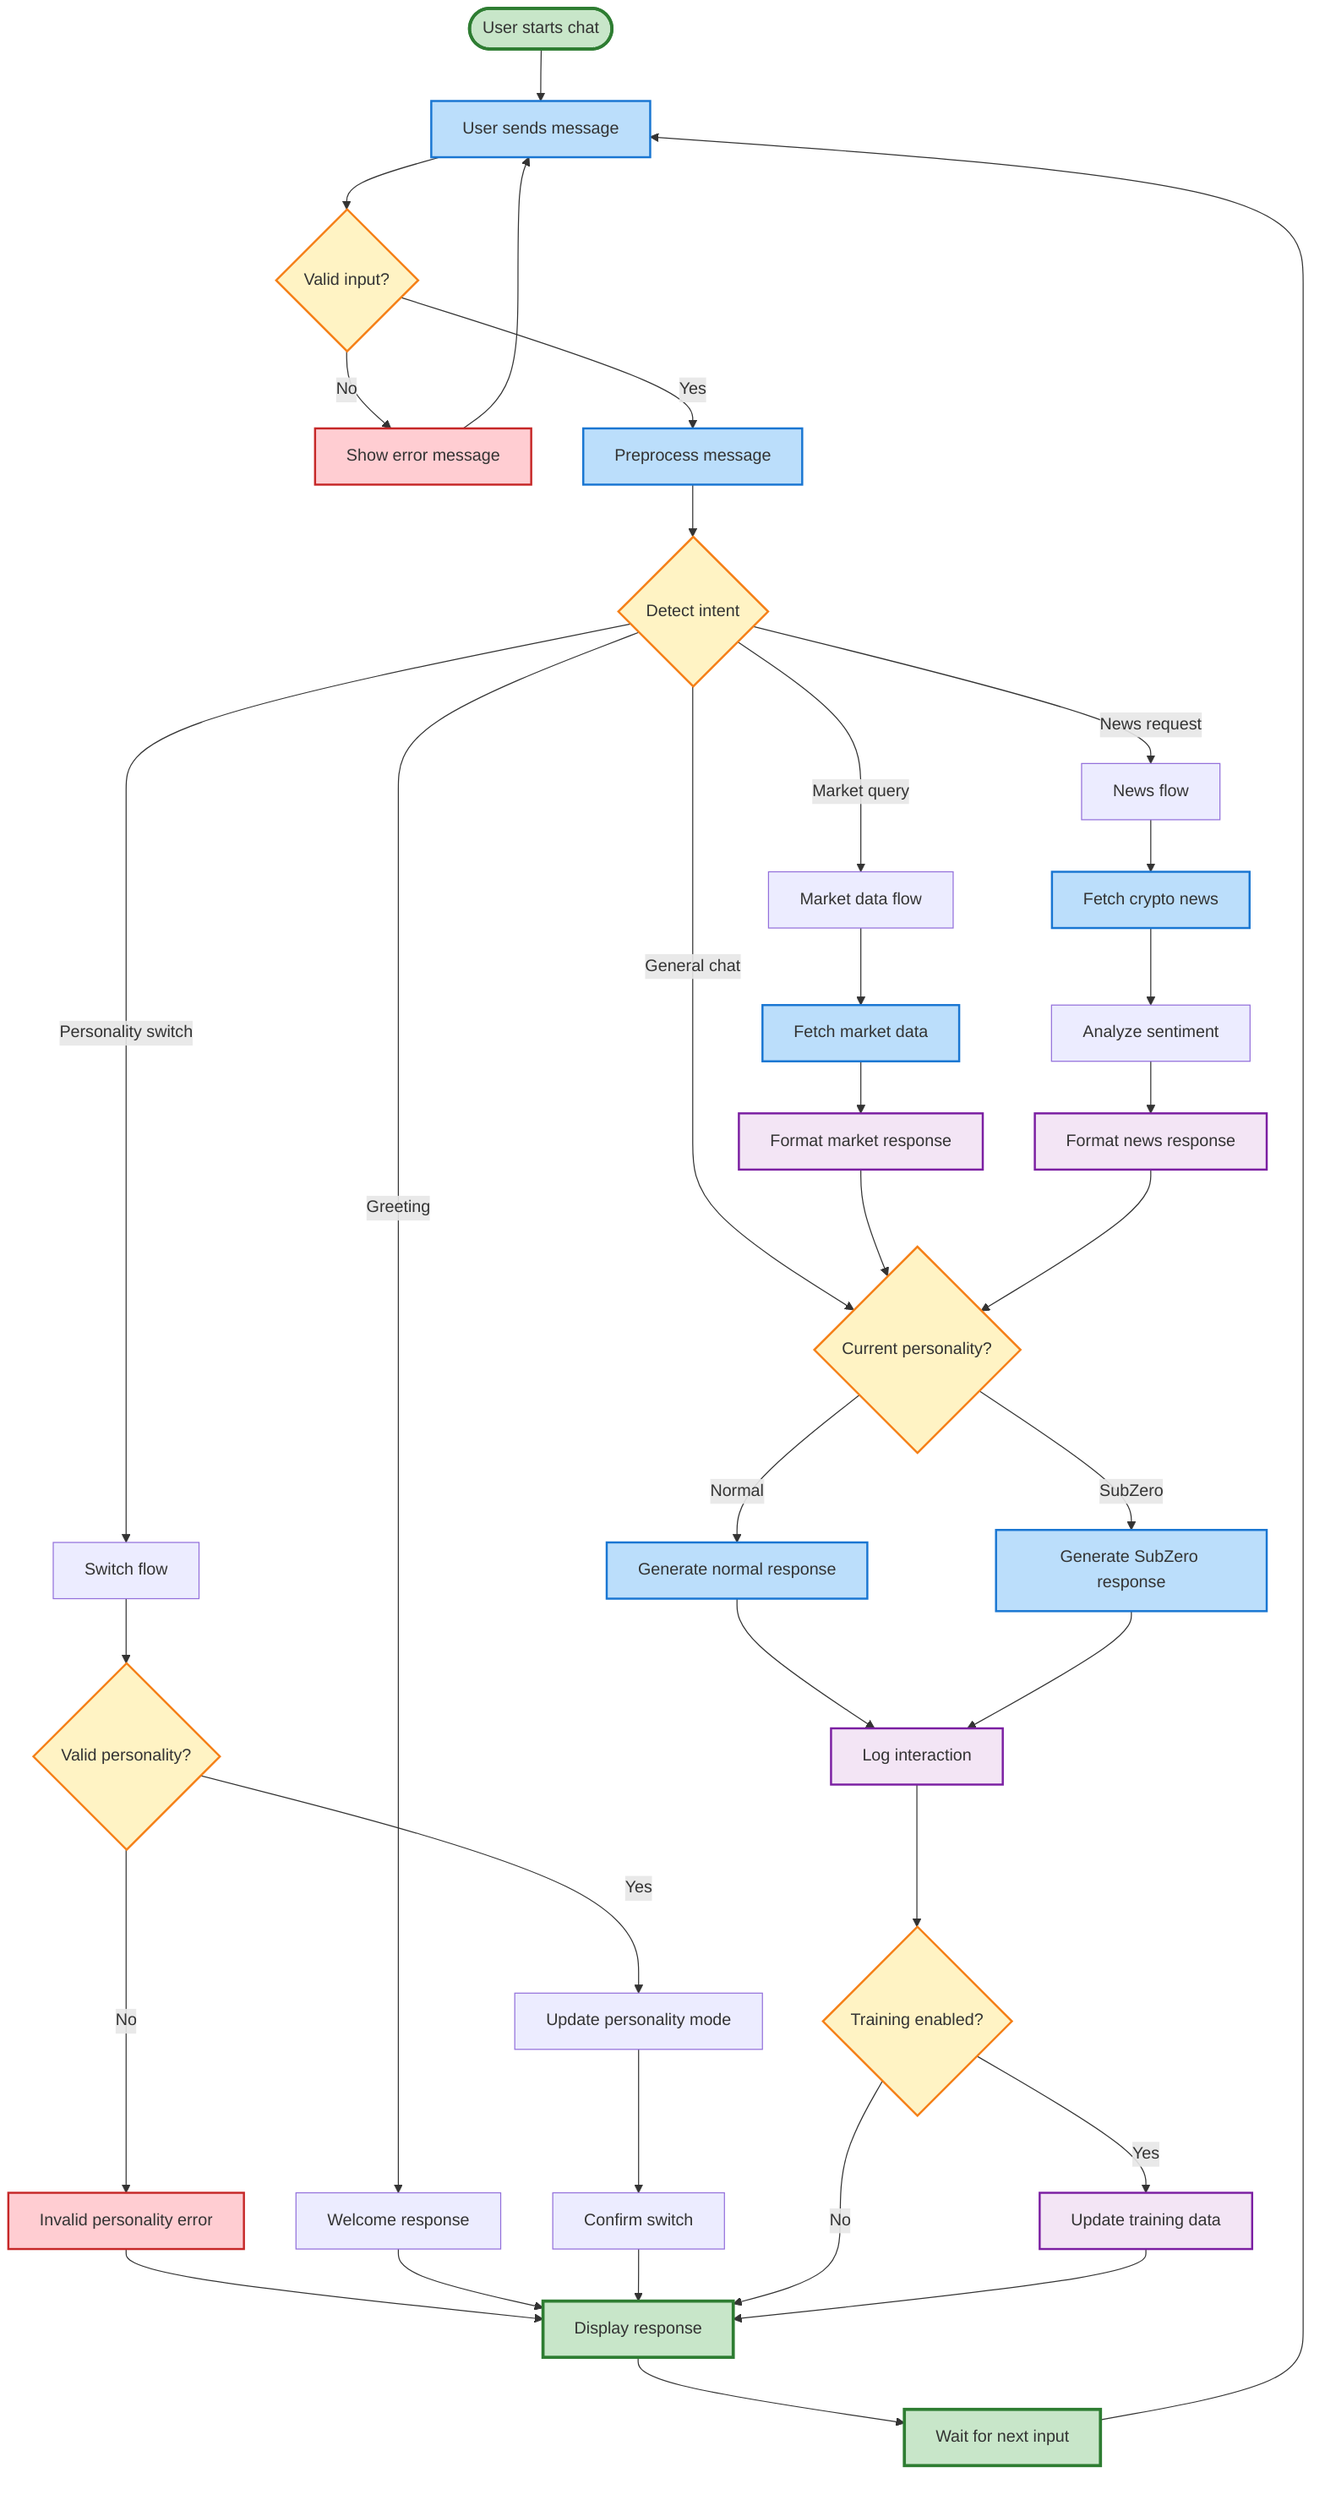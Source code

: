 flowchart TD
    START([User starts chat]) --> INPUT[User sends message]
    INPUT --> VALIDATE{Valid input?}
    VALIDATE -->|No| ERROR[Show error message]
    ERROR --> INPUT
    VALIDATE -->|Yes| PREPROCESS[Preprocess message]
    
    PREPROCESS --> DETECT{Detect intent}
    DETECT -->|Greeting| WELCOME[Welcome response]
    DETECT -->|Market query| MARKET_FLOW[Market data flow]
    DETECT -->|News request| NEWS_FLOW[News flow]
    DETECT -->|Personality switch| SWITCH_FLOW[Switch flow]
    DETECT -->|General chat| PERSONALITY{Current personality?}
    
    PERSONALITY -->|Normal| NORMAL[Generate normal response]
    PERSONALITY -->|SubZero| SUBZERO[Generate SubZero response]
    
    MARKET_FLOW --> FETCH_MARKET[Fetch market data]
    FETCH_MARKET --> FORMAT_MARKET[Format market response]
    FORMAT_MARKET --> PERSONALITY
    
    NEWS_FLOW --> FETCH_NEWS[Fetch crypto news]
    FETCH_NEWS --> ANALYZE_SENTIMENT[Analyze sentiment]
    ANALYZE_SENTIMENT --> FORMAT_NEWS[Format news response]
    FORMAT_NEWS --> PERSONALITY
    
    SWITCH_FLOW --> VALIDATE_SWITCH{Valid personality?}
    VALIDATE_SWITCH -->|Yes| UPDATE_MODE[Update personality mode]
    VALIDATE_SWITCH -->|No| SWITCH_ERROR[Invalid personality error]
    UPDATE_MODE --> CONFIRM[Confirm switch]
    SWITCH_ERROR --> DISPLAY
    
    WELCOME --> DISPLAY[Display response]
    NORMAL --> LOG[Log interaction]
    SUBZERO --> LOG
    CONFIRM --> DISPLAY
    
    LOG --> TRAIN{Training enabled?}
    TRAIN -->|Yes| UPDATE_TRAINING[Update training data]
    TRAIN -->|No| DISPLAY
    UPDATE_TRAINING --> DISPLAY
    
    DISPLAY --> WAIT[Wait for next input]
    WAIT --> INPUT
    
    %% Styling
    classDef startEnd fill:#c8e6c9,stroke:#2e7d32,stroke-width:3px
    classDef process fill:#bbdefb,stroke:#1976d2,stroke-width:2px
    classDef decision fill:#fff3c4,stroke:#f57f17,stroke-width:2px
    classDef error fill:#ffcdd2,stroke:#c62828,stroke-width:2px
    classDef data fill:#f3e5f5,stroke:#7b1fa2,stroke-width:2px
    
    class START,DISPLAY,WAIT startEnd
    class INPUT,PREPROCESS,NORMAL,SUBZERO,FETCH_MARKET,FETCH_NEWS process
    class VALIDATE,DETECT,PERSONALITY,VALIDATE_SWITCH,TRAIN decision
    class ERROR,SWITCH_ERROR error
    class LOG,UPDATE_TRAINING,FORMAT_MARKET,FORMAT_NEWS data